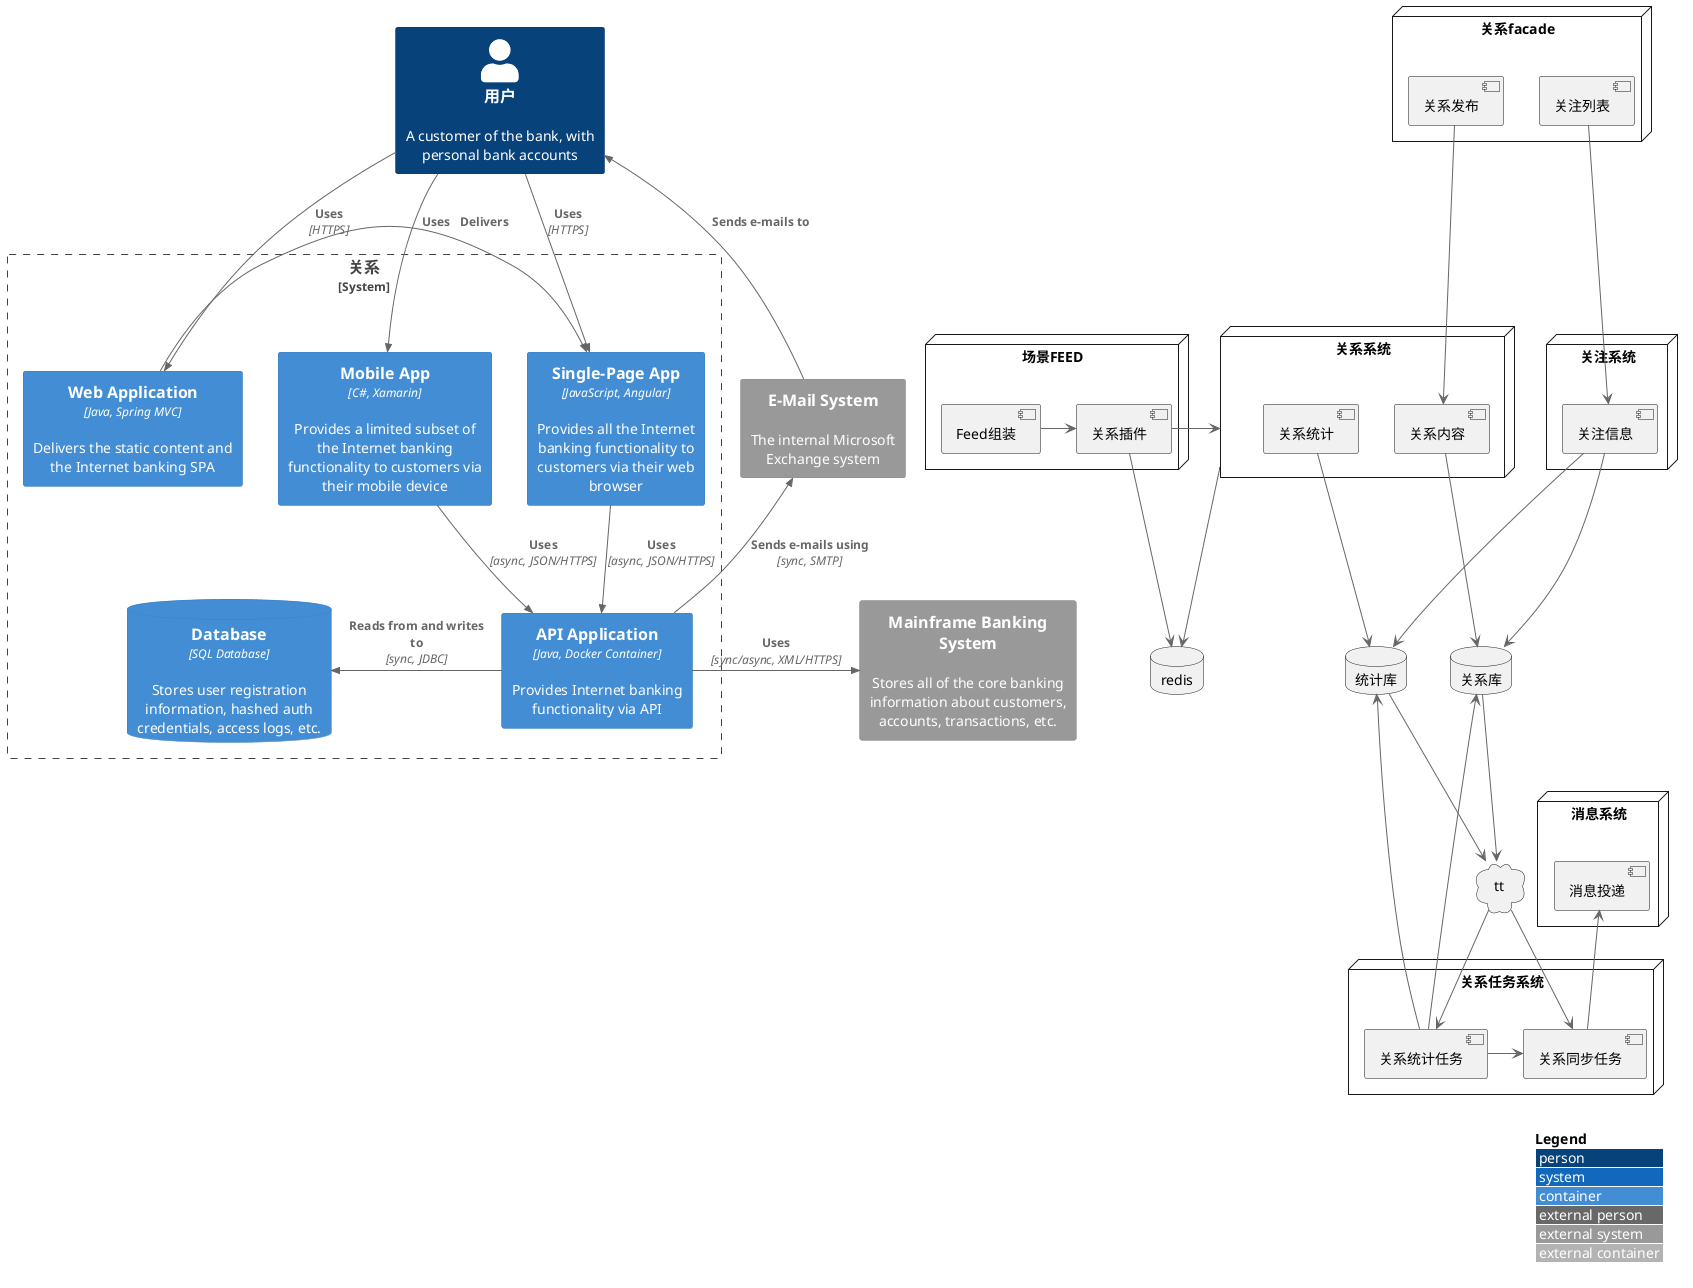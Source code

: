 @startuml
!include <C4/C4_Container>
LAYOUT_WITH_LEGEND()

Person(customer, 用户, "A customer of the bank, with personal bank accounts")

System_Boundary(c1, "关系") {
    Container(web_app, "Web Application", "Java, Spring MVC", "Delivers the static content and the Internet banking SPA")
    Container(spa, "Single-Page App", "JavaScript, Angular", "Provides all the Internet banking functionality to customers via their web browser")
    Container(mobile_app, "Mobile App", "C#, Xamarin", "Provides a limited subset of the Internet banking functionality to customers via their mobile device")
    ContainerDb(database, "Database", "SQL Database", "Stores user registration information, hashed auth credentials, access logs, etc.")
    Container(backend_api, "API Application", "Java, Docker Container", "Provides Internet banking functionality via API")
}

System_Ext(email_system, "E-Mail System", "The internal Microsoft Exchange system")
System_Ext(banking_system, "Mainframe Banking System", "Stores all of the core banking information about customers, accounts, transactions, etc.")

Rel(customer, web_app, "Uses", "HTTPS")
Rel(customer, spa, "Uses", "HTTPS")
Rel(customer, mobile_app, "Uses")

Rel_Neighbor(web_app, spa, "Delivers")
Rel(spa, backend_api, "Uses", "async, JSON/HTTPS")
Rel(mobile_app, backend_api, "Uses", "async, JSON/HTTPS")
Rel_Back_Neighbor(database, backend_api, "Reads from and writes to", "sync, JDBC")

Rel_Back(customer, email_system, "Sends e-mails to")
Rel_Back(email_system, backend_api, "Sends e-mails using", "sync, SMTP")
Rel_Neighbor(backend_api, banking_system, "Uses", "sync/async, XML/HTTPS")

cloud tt

node "关系facade" {
     [关系发布]
     [关注列表]
}

node "场景FEED" {
  [关系插件]<-left-[Feed组装]

}

node "关系系统" {
     [关系内容]
     [关系统计]
}

node "关系任务系统" {
   [关系统计任务]-left->[关系同步任务]
}

node "关注系统" {
     [关注信息]
}

node "消息系统" {
    [消息投递]
}

database 关系库

database 统计库

database redis

关系内容-->关系库
关系统计-->统计库
统计库<--关系统计任务
关系库<--关系统计任务
关系库-->tt
统计库-->tt

tt--> 关系统计任务
tt--> 关系同步任务

关系插件-->redis

关系系统<-right-关系插件
关系系统-right->redis

关系发布-->关系内容
消息投递<--关系同步任务

关注信息-->关系库

关注信息-->统计库

关注列表-->关注信息


@enduml